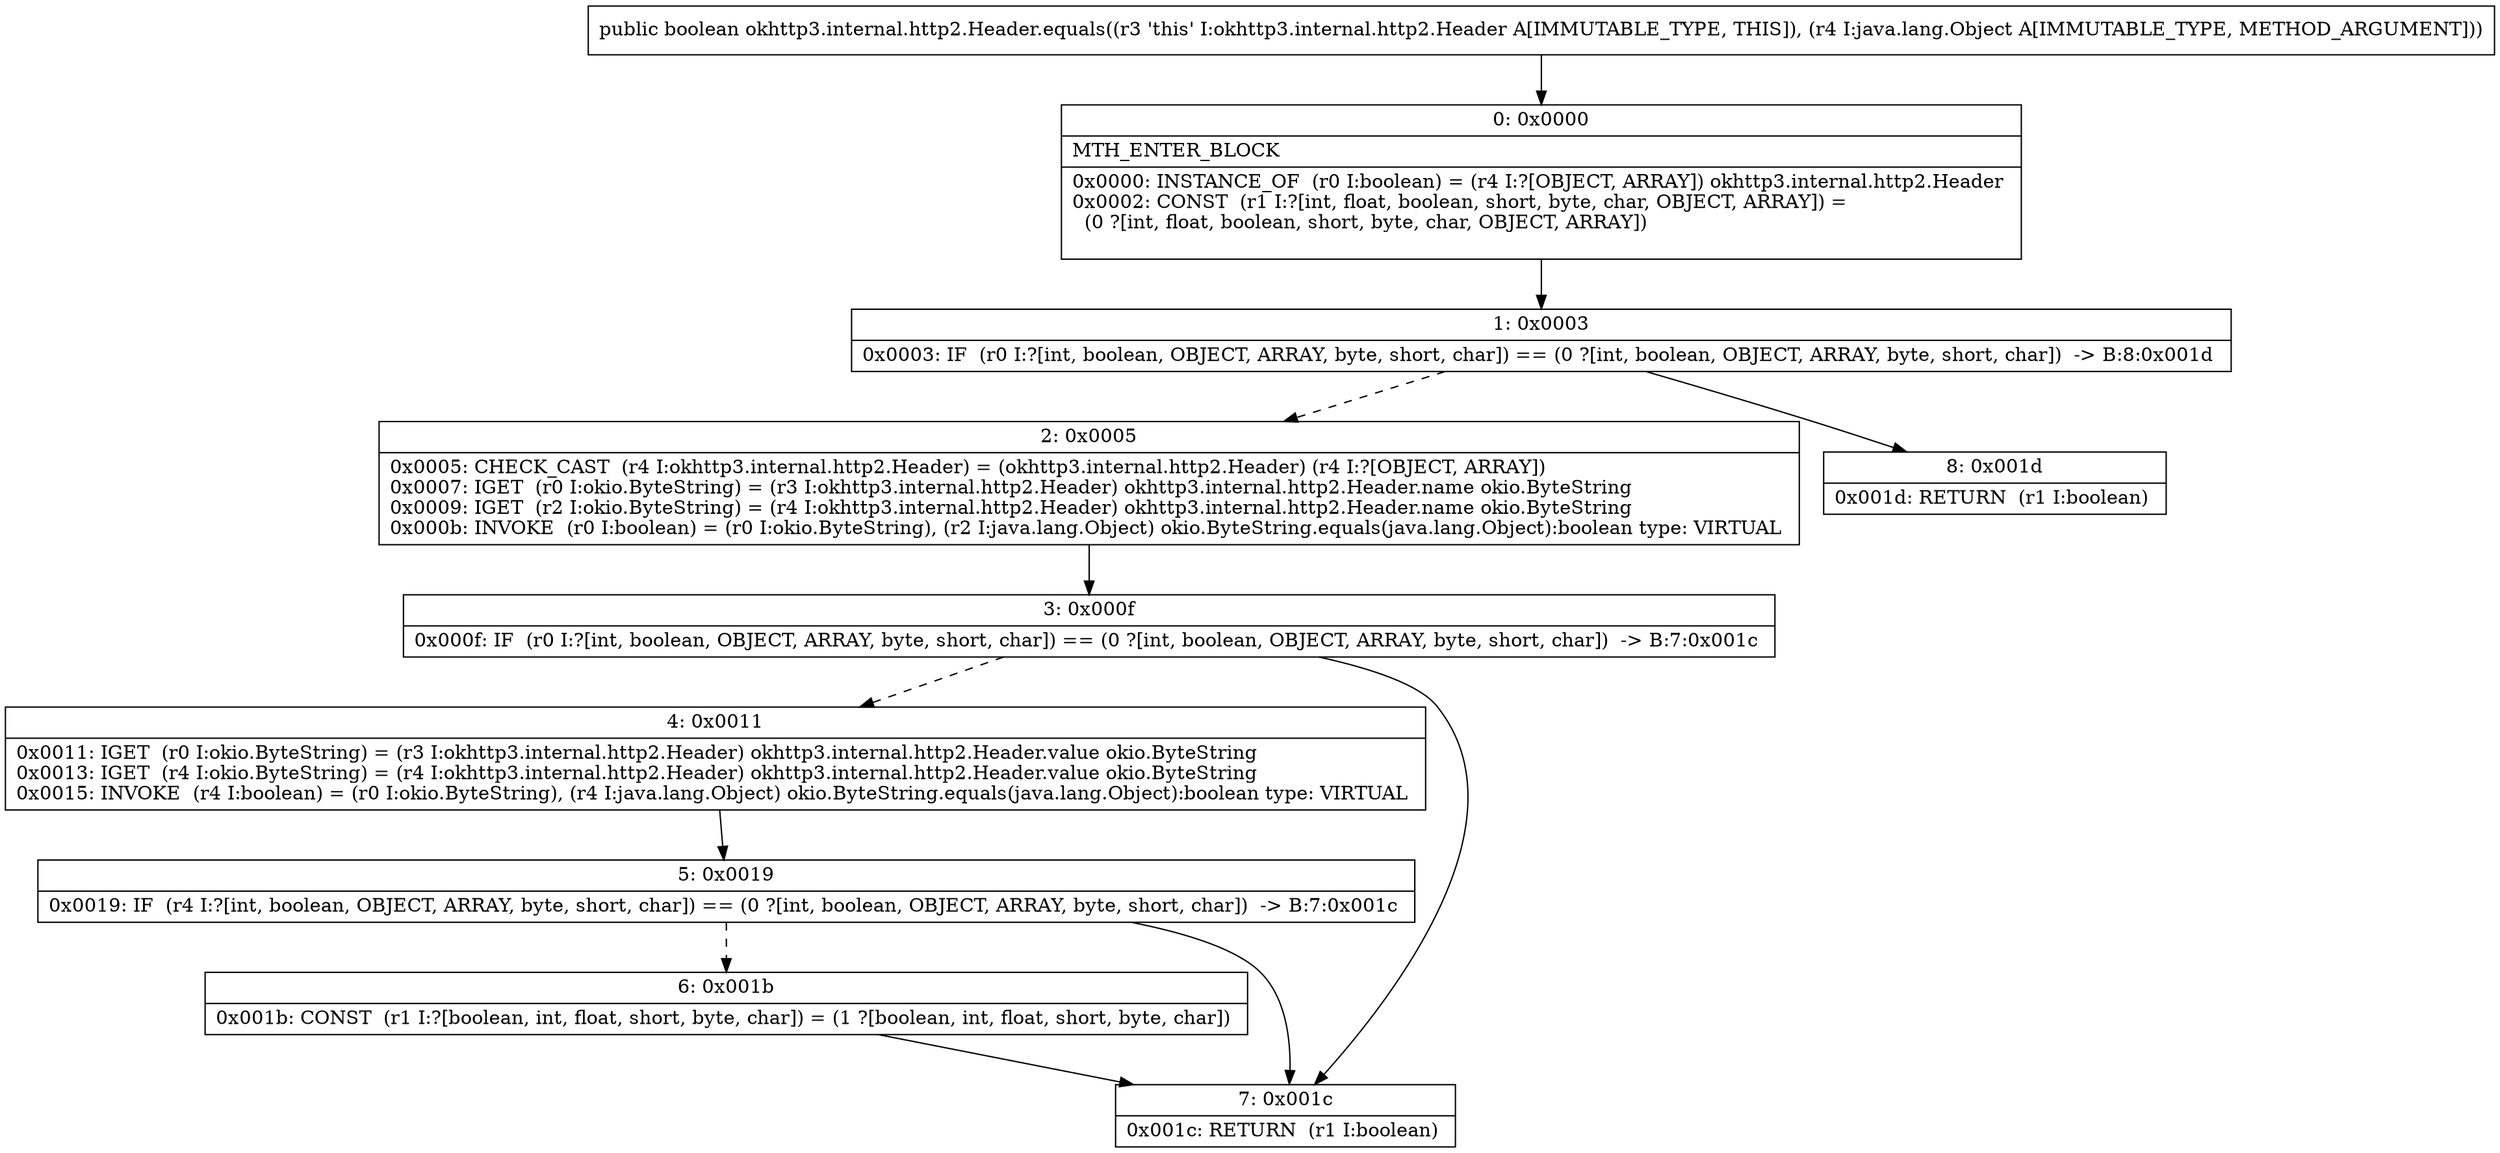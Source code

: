 digraph "CFG forokhttp3.internal.http2.Header.equals(Ljava\/lang\/Object;)Z" {
Node_0 [shape=record,label="{0\:\ 0x0000|MTH_ENTER_BLOCK\l|0x0000: INSTANCE_OF  (r0 I:boolean) = (r4 I:?[OBJECT, ARRAY]) okhttp3.internal.http2.Header \l0x0002: CONST  (r1 I:?[int, float, boolean, short, byte, char, OBJECT, ARRAY]) = \l  (0 ?[int, float, boolean, short, byte, char, OBJECT, ARRAY])\l \l}"];
Node_1 [shape=record,label="{1\:\ 0x0003|0x0003: IF  (r0 I:?[int, boolean, OBJECT, ARRAY, byte, short, char]) == (0 ?[int, boolean, OBJECT, ARRAY, byte, short, char])  \-\> B:8:0x001d \l}"];
Node_2 [shape=record,label="{2\:\ 0x0005|0x0005: CHECK_CAST  (r4 I:okhttp3.internal.http2.Header) = (okhttp3.internal.http2.Header) (r4 I:?[OBJECT, ARRAY]) \l0x0007: IGET  (r0 I:okio.ByteString) = (r3 I:okhttp3.internal.http2.Header) okhttp3.internal.http2.Header.name okio.ByteString \l0x0009: IGET  (r2 I:okio.ByteString) = (r4 I:okhttp3.internal.http2.Header) okhttp3.internal.http2.Header.name okio.ByteString \l0x000b: INVOKE  (r0 I:boolean) = (r0 I:okio.ByteString), (r2 I:java.lang.Object) okio.ByteString.equals(java.lang.Object):boolean type: VIRTUAL \l}"];
Node_3 [shape=record,label="{3\:\ 0x000f|0x000f: IF  (r0 I:?[int, boolean, OBJECT, ARRAY, byte, short, char]) == (0 ?[int, boolean, OBJECT, ARRAY, byte, short, char])  \-\> B:7:0x001c \l}"];
Node_4 [shape=record,label="{4\:\ 0x0011|0x0011: IGET  (r0 I:okio.ByteString) = (r3 I:okhttp3.internal.http2.Header) okhttp3.internal.http2.Header.value okio.ByteString \l0x0013: IGET  (r4 I:okio.ByteString) = (r4 I:okhttp3.internal.http2.Header) okhttp3.internal.http2.Header.value okio.ByteString \l0x0015: INVOKE  (r4 I:boolean) = (r0 I:okio.ByteString), (r4 I:java.lang.Object) okio.ByteString.equals(java.lang.Object):boolean type: VIRTUAL \l}"];
Node_5 [shape=record,label="{5\:\ 0x0019|0x0019: IF  (r4 I:?[int, boolean, OBJECT, ARRAY, byte, short, char]) == (0 ?[int, boolean, OBJECT, ARRAY, byte, short, char])  \-\> B:7:0x001c \l}"];
Node_6 [shape=record,label="{6\:\ 0x001b|0x001b: CONST  (r1 I:?[boolean, int, float, short, byte, char]) = (1 ?[boolean, int, float, short, byte, char]) \l}"];
Node_7 [shape=record,label="{7\:\ 0x001c|0x001c: RETURN  (r1 I:boolean) \l}"];
Node_8 [shape=record,label="{8\:\ 0x001d|0x001d: RETURN  (r1 I:boolean) \l}"];
MethodNode[shape=record,label="{public boolean okhttp3.internal.http2.Header.equals((r3 'this' I:okhttp3.internal.http2.Header A[IMMUTABLE_TYPE, THIS]), (r4 I:java.lang.Object A[IMMUTABLE_TYPE, METHOD_ARGUMENT])) }"];
MethodNode -> Node_0;
Node_0 -> Node_1;
Node_1 -> Node_2[style=dashed];
Node_1 -> Node_8;
Node_2 -> Node_3;
Node_3 -> Node_4[style=dashed];
Node_3 -> Node_7;
Node_4 -> Node_5;
Node_5 -> Node_6[style=dashed];
Node_5 -> Node_7;
Node_6 -> Node_7;
}

